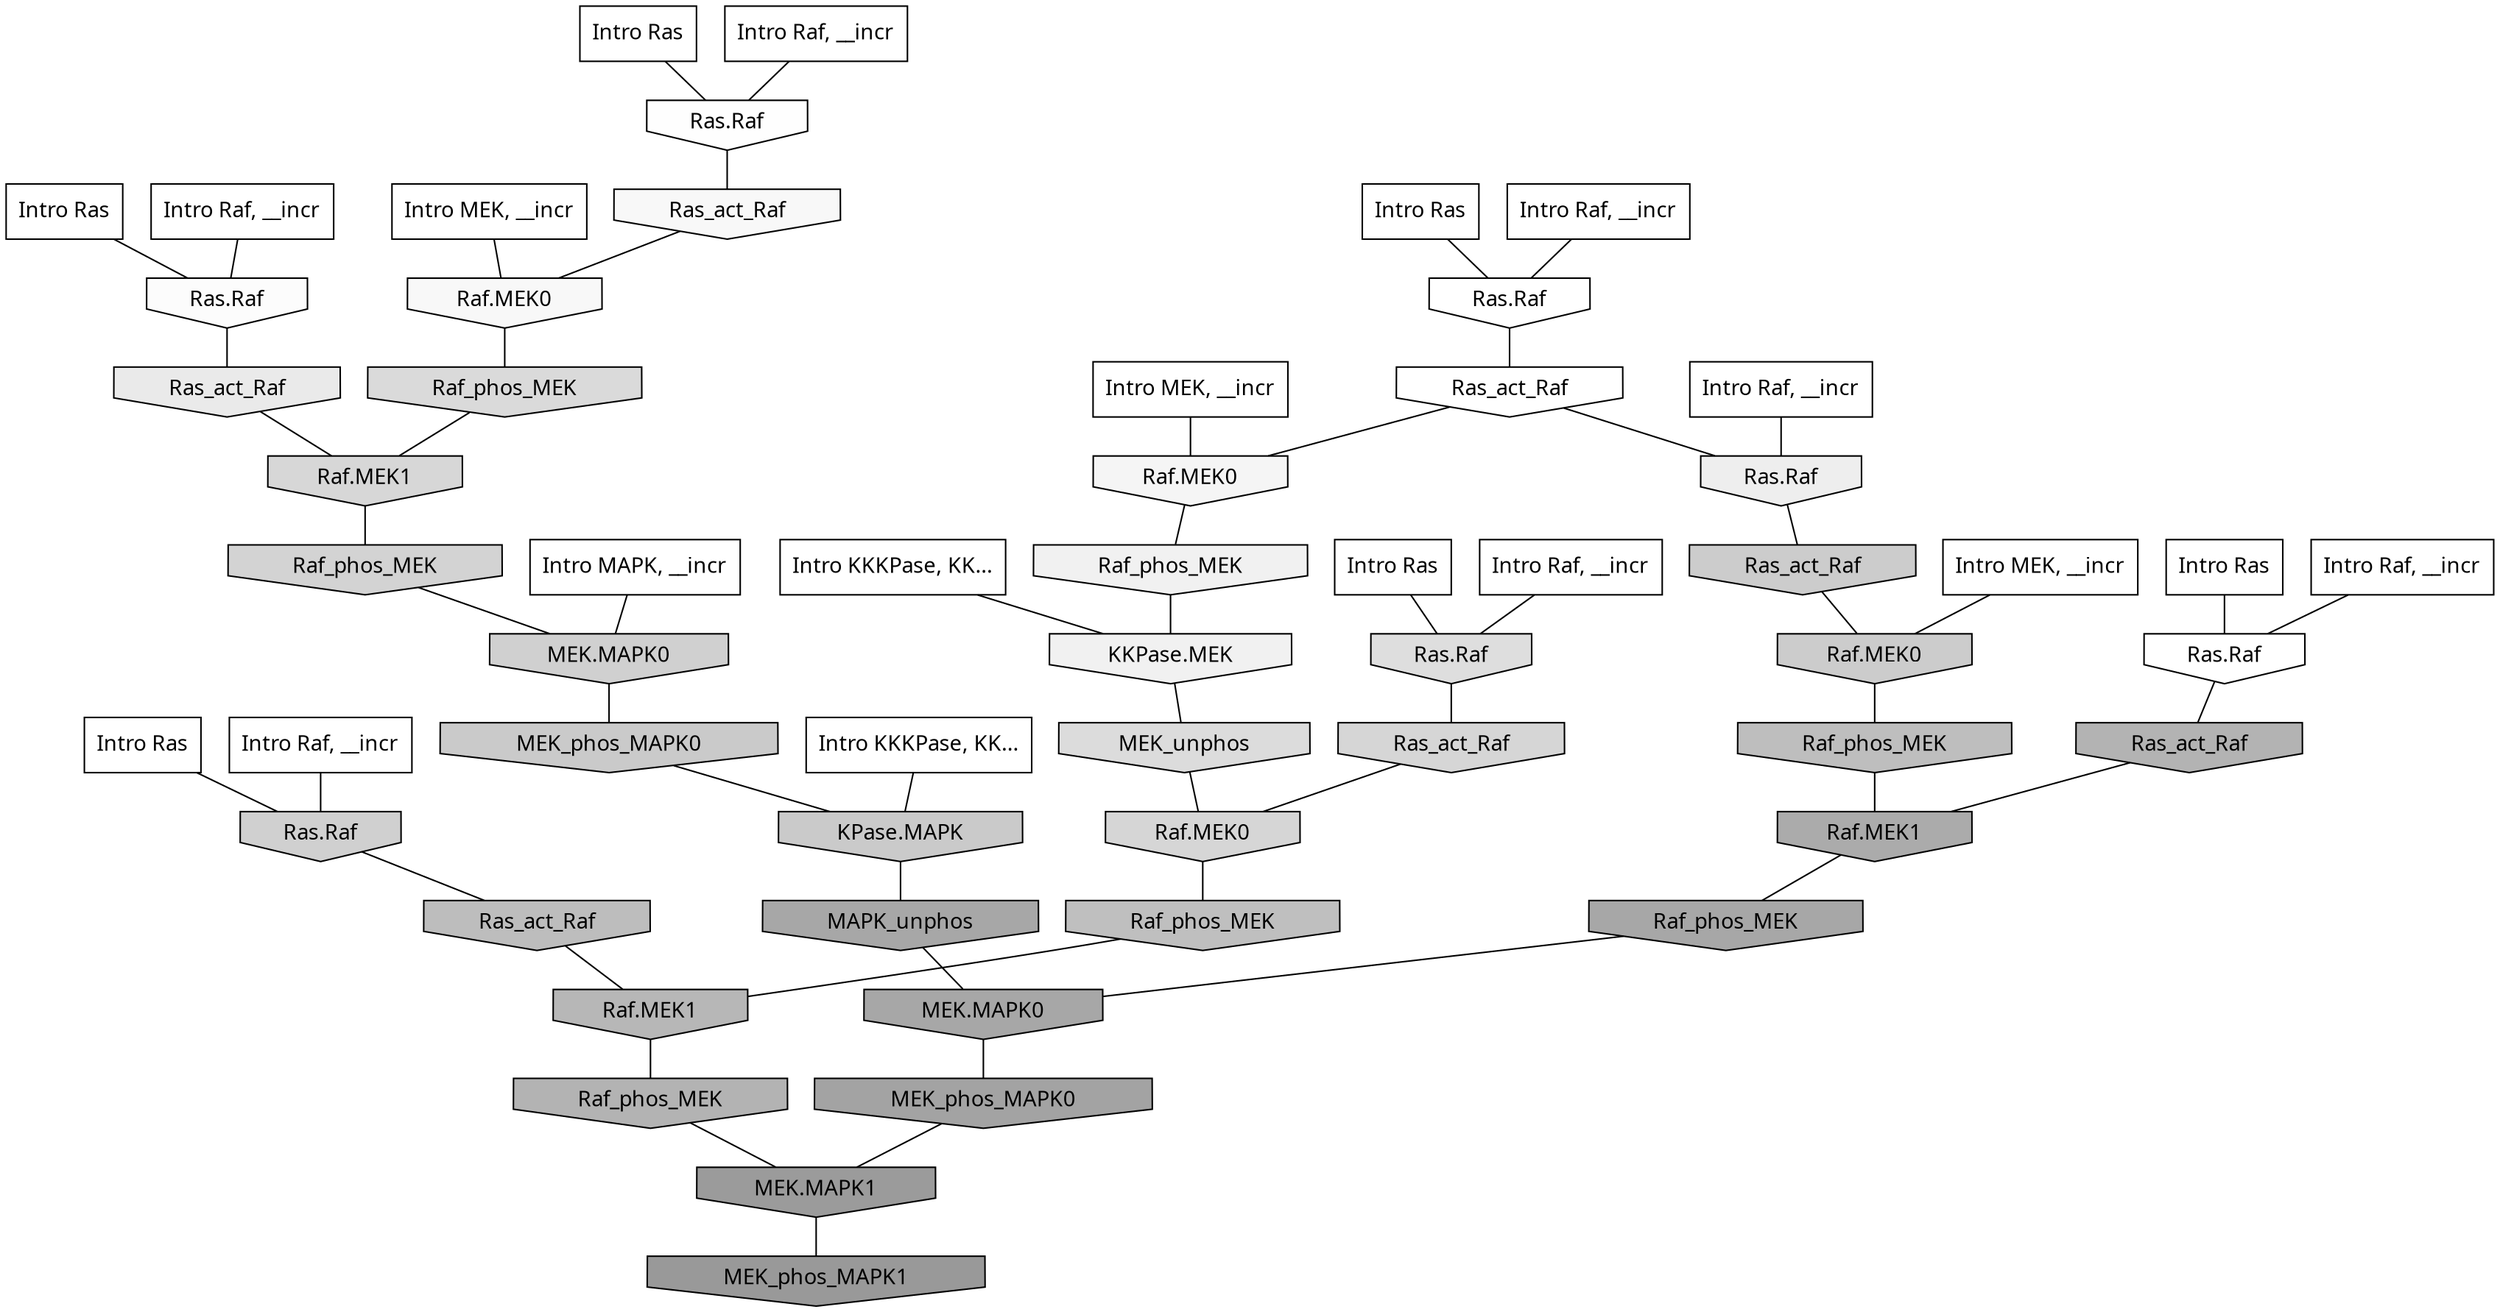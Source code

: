 digraph G{
  rankdir="TB";
  ranksep=0.30;
  node [fontname="CMU Serif"];
  edge [fontname="CMU Serif"];
  
  2 [label="Intro Ras", shape=rectangle, style=filled, fillcolor="0.000 0.000 1.000"]
  
  4 [label="Intro Ras", shape=rectangle, style=filled, fillcolor="0.000 0.000 1.000"]
  
  13 [label="Intro Ras", shape=rectangle, style=filled, fillcolor="0.000 0.000 1.000"]
  
  15 [label="Intro Ras", shape=rectangle, style=filled, fillcolor="0.000 0.000 1.000"]
  
  21 [label="Intro Ras", shape=rectangle, style=filled, fillcolor="0.000 0.000 1.000"]
  
  95 [label="Intro Ras", shape=rectangle, style=filled, fillcolor="0.000 0.000 1.000"]
  
  132 [label="Intro Raf, __incr", shape=rectangle, style=filled, fillcolor="0.000 0.000 1.000"]
  
  298 [label="Intro Raf, __incr", shape=rectangle, style=filled, fillcolor="0.000 0.000 1.000"]
  
  424 [label="Intro Raf, __incr", shape=rectangle, style=filled, fillcolor="0.000 0.000 1.000"]
  
  446 [label="Intro Raf, __incr", shape=rectangle, style=filled, fillcolor="0.000 0.000 1.000"]
  
  798 [label="Intro Raf, __incr", shape=rectangle, style=filled, fillcolor="0.000 0.000 1.000"]
  
  841 [label="Intro Raf, __incr", shape=rectangle, style=filled, fillcolor="0.000 0.000 1.000"]
  
  842 [label="Intro Raf, __incr", shape=rectangle, style=filled, fillcolor="0.000 0.000 1.000"]
  
  1171 [label="Intro MEK, __incr", shape=rectangle, style=filled, fillcolor="0.000 0.000 1.000"]
  
  1757 [label="Intro MEK, __incr", shape=rectangle, style=filled, fillcolor="0.000 0.000 1.000"]
  
  1795 [label="Intro MEK, __incr", shape=rectangle, style=filled, fillcolor="0.000 0.000 1.000"]
  
  2941 [label="Intro MAPK, __incr", shape=rectangle, style=filled, fillcolor="0.000 0.000 1.000"]
  
  3183 [label="Intro KKKPase, KK...", shape=rectangle, style=filled, fillcolor="0.000 0.000 1.000"]
  
  3189 [label="Intro KKKPase, KK...", shape=rectangle, style=filled, fillcolor="0.000 0.000 1.000"]
  
  3228 [label="Ras.Raf", shape=invhouse, style=filled, fillcolor="0.000 0.000 1.000"]
  
  3249 [label="Ras.Raf", shape=invhouse, style=filled, fillcolor="0.000 0.000 1.000"]
  
  3320 [label="Ras_act_Raf", shape=invhouse, style=filled, fillcolor="0.000 0.000 0.998"]
  
  3334 [label="Ras.Raf", shape=invhouse, style=filled, fillcolor="0.000 0.000 0.995"]
  
  3395 [label="Ras.Raf", shape=invhouse, style=filled, fillcolor="0.000 0.000 0.985"]
  
  3468 [label="Ras_act_Raf", shape=invhouse, style=filled, fillcolor="0.000 0.000 0.970"]
  
  3471 [label="Raf.MEK0", shape=invhouse, style=filled, fillcolor="0.000 0.000 0.970"]
  
  3534 [label="Raf.MEK0", shape=invhouse, style=filled, fillcolor="0.000 0.000 0.958"]
  
  3637 [label="Raf_phos_MEK", shape=invhouse, style=filled, fillcolor="0.000 0.000 0.943"]
  
  3639 [label="KKPase.MEK", shape=invhouse, style=filled, fillcolor="0.000 0.000 0.943"]
  
  3741 [label="Ras.Raf", shape=invhouse, style=filled, fillcolor="0.000 0.000 0.932"]
  
  3940 [label="Ras_act_Raf", shape=invhouse, style=filled, fillcolor="0.000 0.000 0.915"]
  
  4497 [label="Ras.Raf", shape=invhouse, style=filled, fillcolor="0.000 0.000 0.871"]
  
  4623 [label="MEK_unphos", shape=invhouse, style=filled, fillcolor="0.000 0.000 0.860"]
  
  4709 [label="Raf_phos_MEK", shape=invhouse, style=filled, fillcolor="0.000 0.000 0.854"]
  
  4890 [label="Raf.MEK1", shape=invhouse, style=filled, fillcolor="0.000 0.000 0.841"]
  
  4935 [label="Ras_act_Raf", shape=invhouse, style=filled, fillcolor="0.000 0.000 0.838"]
  
  4937 [label="Raf.MEK0", shape=invhouse, style=filled, fillcolor="0.000 0.000 0.838"]
  
  5071 [label="Raf_phos_MEK", shape=invhouse, style=filled, fillcolor="0.000 0.000 0.827"]
  
  5249 [label="MEK.MAPK0", shape=invhouse, style=filled, fillcolor="0.000 0.000 0.816"]
  
  5297 [label="Ras.Raf", shape=invhouse, style=filled, fillcolor="0.000 0.000 0.813"]
  
  5495 [label="Ras_act_Raf", shape=invhouse, style=filled, fillcolor="0.000 0.000 0.799"]
  
  5497 [label="Raf.MEK0", shape=invhouse, style=filled, fillcolor="0.000 0.000 0.799"]
  
  5578 [label="MEK_phos_MAPK0", shape=invhouse, style=filled, fillcolor="0.000 0.000 0.792"]
  
  5583 [label="KPase.MAPK", shape=invhouse, style=filled, fillcolor="0.000 0.000 0.792"]
  
  6273 [label="Raf_phos_MEK", shape=invhouse, style=filled, fillcolor="0.000 0.000 0.750"]
  
  6416 [label="Raf_phos_MEK", shape=invhouse, style=filled, fillcolor="0.000 0.000 0.743"]
  
  6512 [label="Ras_act_Raf", shape=invhouse, style=filled, fillcolor="0.000 0.000 0.739"]
  
  6966 [label="Raf.MEK1", shape=invhouse, style=filled, fillcolor="0.000 0.000 0.718"]
  
  7389 [label="Raf_phos_MEK", shape=invhouse, style=filled, fillcolor="0.000 0.000 0.702"]
  
  7417 [label="Ras_act_Raf", shape=invhouse, style=filled, fillcolor="0.000 0.000 0.701"]
  
  8256 [label="Raf.MEK1", shape=invhouse, style=filled, fillcolor="0.000 0.000 0.671"]
  
  8668 [label="MAPK_unphos", shape=invhouse, style=filled, fillcolor="0.000 0.000 0.656"]
  
  8715 [label="Raf_phos_MEK", shape=invhouse, style=filled, fillcolor="0.000 0.000 0.654"]
  
  8717 [label="MEK.MAPK0", shape=invhouse, style=filled, fillcolor="0.000 0.000 0.654"]
  
  9171 [label="MEK_phos_MAPK0", shape=invhouse, style=filled, fillcolor="0.000 0.000 0.638"]
  
  10371 [label="MEK.MAPK1", shape=invhouse, style=filled, fillcolor="0.000 0.000 0.607"]
  
  10638 [label="MEK_phos_MAPK1", shape=invhouse, style=filled, fillcolor="0.000 0.000 0.600"]
  
  
  10371 -> 10638 [dir=none, color="0.000 0.000 0.000"] 
  9171 -> 10371 [dir=none, color="0.000 0.000 0.000"] 
  8717 -> 9171 [dir=none, color="0.000 0.000 0.000"] 
  8715 -> 8717 [dir=none, color="0.000 0.000 0.000"] 
  8668 -> 8717 [dir=none, color="0.000 0.000 0.000"] 
  8256 -> 8715 [dir=none, color="0.000 0.000 0.000"] 
  7417 -> 8256 [dir=none, color="0.000 0.000 0.000"] 
  7389 -> 10371 [dir=none, color="0.000 0.000 0.000"] 
  6966 -> 7389 [dir=none, color="0.000 0.000 0.000"] 
  6512 -> 6966 [dir=none, color="0.000 0.000 0.000"] 
  6416 -> 8256 [dir=none, color="0.000 0.000 0.000"] 
  6273 -> 6966 [dir=none, color="0.000 0.000 0.000"] 
  5583 -> 8668 [dir=none, color="0.000 0.000 0.000"] 
  5578 -> 5583 [dir=none, color="0.000 0.000 0.000"] 
  5497 -> 6416 [dir=none, color="0.000 0.000 0.000"] 
  5495 -> 5497 [dir=none, color="0.000 0.000 0.000"] 
  5297 -> 6512 [dir=none, color="0.000 0.000 0.000"] 
  5249 -> 5578 [dir=none, color="0.000 0.000 0.000"] 
  5071 -> 5249 [dir=none, color="0.000 0.000 0.000"] 
  4937 -> 6273 [dir=none, color="0.000 0.000 0.000"] 
  4935 -> 4937 [dir=none, color="0.000 0.000 0.000"] 
  4890 -> 5071 [dir=none, color="0.000 0.000 0.000"] 
  4709 -> 4890 [dir=none, color="0.000 0.000 0.000"] 
  4623 -> 4937 [dir=none, color="0.000 0.000 0.000"] 
  4497 -> 4935 [dir=none, color="0.000 0.000 0.000"] 
  3940 -> 4890 [dir=none, color="0.000 0.000 0.000"] 
  3741 -> 5495 [dir=none, color="0.000 0.000 0.000"] 
  3639 -> 4623 [dir=none, color="0.000 0.000 0.000"] 
  3637 -> 3639 [dir=none, color="0.000 0.000 0.000"] 
  3534 -> 3637 [dir=none, color="0.000 0.000 0.000"] 
  3471 -> 4709 [dir=none, color="0.000 0.000 0.000"] 
  3468 -> 3471 [dir=none, color="0.000 0.000 0.000"] 
  3395 -> 3940 [dir=none, color="0.000 0.000 0.000"] 
  3334 -> 3468 [dir=none, color="0.000 0.000 0.000"] 
  3320 -> 3534 [dir=none, color="0.000 0.000 0.000"] 
  3320 -> 3741 [dir=none, color="0.000 0.000 0.000"] 
  3249 -> 7417 [dir=none, color="0.000 0.000 0.000"] 
  3228 -> 3320 [dir=none, color="0.000 0.000 0.000"] 
  3189 -> 5583 [dir=none, color="0.000 0.000 0.000"] 
  3183 -> 3639 [dir=none, color="0.000 0.000 0.000"] 
  2941 -> 5249 [dir=none, color="0.000 0.000 0.000"] 
  1795 -> 3534 [dir=none, color="0.000 0.000 0.000"] 
  1757 -> 3471 [dir=none, color="0.000 0.000 0.000"] 
  1171 -> 5497 [dir=none, color="0.000 0.000 0.000"] 
  842 -> 3249 [dir=none, color="0.000 0.000 0.000"] 
  841 -> 3395 [dir=none, color="0.000 0.000 0.000"] 
  798 -> 5297 [dir=none, color="0.000 0.000 0.000"] 
  446 -> 3741 [dir=none, color="0.000 0.000 0.000"] 
  424 -> 3228 [dir=none, color="0.000 0.000 0.000"] 
  298 -> 3334 [dir=none, color="0.000 0.000 0.000"] 
  132 -> 4497 [dir=none, color="0.000 0.000 0.000"] 
  95 -> 3249 [dir=none, color="0.000 0.000 0.000"] 
  21 -> 3395 [dir=none, color="0.000 0.000 0.000"] 
  15 -> 5297 [dir=none, color="0.000 0.000 0.000"] 
  13 -> 3334 [dir=none, color="0.000 0.000 0.000"] 
  4 -> 4497 [dir=none, color="0.000 0.000 0.000"] 
  2 -> 3228 [dir=none, color="0.000 0.000 0.000"] 
  
  }
